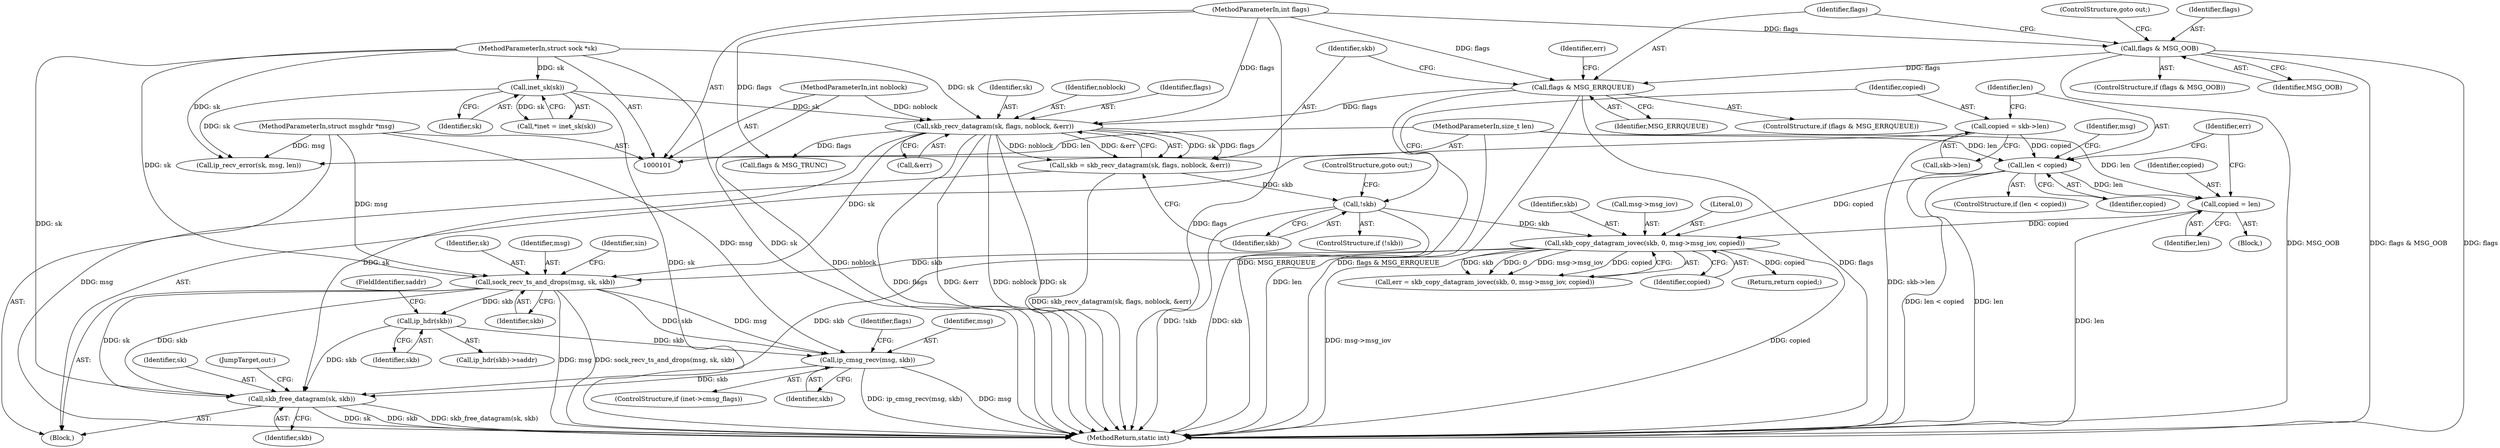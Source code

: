 digraph "0_linux_bceaa90240b6019ed73b49965eac7d167610be69_1@API" {
"1000252" [label="(Call,skb_free_datagram(sk, skb))"];
"1000192" [label="(Call,sock_recv_ts_and_drops(msg, sk, skb))"];
"1000104" [label="(MethodParameterIn,struct msghdr *msg)"];
"1000152" [label="(Call,skb_recv_datagram(sk, flags, noblock, &err))"];
"1000113" [label="(Call,inet_sk(sk))"];
"1000103" [label="(MethodParameterIn,struct sock *sk)"];
"1000139" [label="(Call,flags & MSG_ERRQUEUE)"];
"1000134" [label="(Call,flags & MSG_OOB)"];
"1000107" [label="(MethodParameterIn,int flags)"];
"1000106" [label="(MethodParameterIn,int noblock)"];
"1000182" [label="(Call,skb_copy_datagram_iovec(skb, 0, msg->msg_iov, copied))"];
"1000159" [label="(Call,!skb)"];
"1000150" [label="(Call,skb = skb_recv_datagram(sk, flags, noblock, &err))"];
"1000177" [label="(Call,copied = len)"];
"1000168" [label="(Call,len < copied)"];
"1000105" [label="(MethodParameterIn,size_t len)"];
"1000162" [label="(Call,copied = skb->len)"];
"1000211" [label="(Call,ip_hdr(skb))"];
"1000239" [label="(Call,ip_cmsg_recv(msg, skb))"];
"1000106" [label="(MethodParameterIn,int noblock)"];
"1000197" [label="(Identifier,sin)"];
"1000140" [label="(Identifier,flags)"];
"1000177" [label="(Call,copied = len)"];
"1000260" [label="(Return,return copied;)"];
"1000243" [label="(Call,flags & MSG_TRUNC)"];
"1000241" [label="(Identifier,skb)"];
"1000254" [label="(Identifier,skb)"];
"1000164" [label="(Call,skb->len)"];
"1000139" [label="(Call,flags & MSG_ERRQUEUE)"];
"1000183" [label="(Identifier,skb)"];
"1000195" [label="(Identifier,skb)"];
"1000113" [label="(Call,inet_sk(sk))"];
"1000169" [label="(Identifier,len)"];
"1000174" [label="(Identifier,msg)"];
"1000235" [label="(ControlStructure,if (inet->cmsg_flags))"];
"1000114" [label="(Identifier,sk)"];
"1000179" [label="(Identifier,len)"];
"1000145" [label="(Call,ip_recv_error(sk, msg, len))"];
"1000170" [label="(Identifier,copied)"];
"1000194" [label="(Identifier,sk)"];
"1000180" [label="(Call,err = skb_copy_datagram_iovec(skb, 0, msg->msg_iov, copied))"];
"1000152" [label="(Call,skb_recv_datagram(sk, flags, noblock, &err))"];
"1000144" [label="(Identifier,err)"];
"1000111" [label="(Call,*inet = inet_sk(sk))"];
"1000192" [label="(Call,sock_recv_ts_and_drops(msg, sk, skb))"];
"1000160" [label="(Identifier,skb)"];
"1000163" [label="(Identifier,copied)"];
"1000213" [label="(FieldIdentifier,saddr)"];
"1000107" [label="(MethodParameterIn,int flags)"];
"1000252" [label="(Call,skb_free_datagram(sk, skb))"];
"1000158" [label="(ControlStructure,if (!skb))"];
"1000262" [label="(MethodReturn,static int)"];
"1000133" [label="(ControlStructure,if (flags & MSG_OOB))"];
"1000154" [label="(Identifier,flags)"];
"1000103" [label="(MethodParameterIn,struct sock *sk)"];
"1000151" [label="(Identifier,skb)"];
"1000109" [label="(Block,)"];
"1000193" [label="(Identifier,msg)"];
"1000181" [label="(Identifier,err)"];
"1000210" [label="(Call,ip_hdr(skb)->saddr)"];
"1000244" [label="(Identifier,flags)"];
"1000150" [label="(Call,skb = skb_recv_datagram(sk, flags, noblock, &err))"];
"1000136" [label="(Identifier,MSG_OOB)"];
"1000253" [label="(Identifier,sk)"];
"1000171" [label="(Block,)"];
"1000178" [label="(Identifier,copied)"];
"1000138" [label="(ControlStructure,if (flags & MSG_ERRQUEUE))"];
"1000137" [label="(ControlStructure,goto out;)"];
"1000167" [label="(ControlStructure,if (len < copied))"];
"1000162" [label="(Call,copied = skb->len)"];
"1000153" [label="(Identifier,sk)"];
"1000212" [label="(Identifier,skb)"];
"1000240" [label="(Identifier,msg)"];
"1000185" [label="(Call,msg->msg_iov)"];
"1000188" [label="(Identifier,copied)"];
"1000155" [label="(Identifier,noblock)"];
"1000105" [label="(MethodParameterIn,size_t len)"];
"1000104" [label="(MethodParameterIn,struct msghdr *msg)"];
"1000135" [label="(Identifier,flags)"];
"1000134" [label="(Call,flags & MSG_OOB)"];
"1000161" [label="(ControlStructure,goto out;)"];
"1000156" [label="(Call,&err)"];
"1000184" [label="(Literal,0)"];
"1000255" [label="(JumpTarget,out:)"];
"1000141" [label="(Identifier,MSG_ERRQUEUE)"];
"1000159" [label="(Call,!skb)"];
"1000182" [label="(Call,skb_copy_datagram_iovec(skb, 0, msg->msg_iov, copied))"];
"1000168" [label="(Call,len < copied)"];
"1000211" [label="(Call,ip_hdr(skb))"];
"1000239" [label="(Call,ip_cmsg_recv(msg, skb))"];
"1000252" -> "1000109"  [label="AST: "];
"1000252" -> "1000254"  [label="CFG: "];
"1000253" -> "1000252"  [label="AST: "];
"1000254" -> "1000252"  [label="AST: "];
"1000255" -> "1000252"  [label="CFG: "];
"1000252" -> "1000262"  [label="DDG: sk"];
"1000252" -> "1000262"  [label="DDG: skb"];
"1000252" -> "1000262"  [label="DDG: skb_free_datagram(sk, skb)"];
"1000192" -> "1000252"  [label="DDG: sk"];
"1000192" -> "1000252"  [label="DDG: skb"];
"1000152" -> "1000252"  [label="DDG: sk"];
"1000103" -> "1000252"  [label="DDG: sk"];
"1000211" -> "1000252"  [label="DDG: skb"];
"1000239" -> "1000252"  [label="DDG: skb"];
"1000182" -> "1000252"  [label="DDG: skb"];
"1000192" -> "1000109"  [label="AST: "];
"1000192" -> "1000195"  [label="CFG: "];
"1000193" -> "1000192"  [label="AST: "];
"1000194" -> "1000192"  [label="AST: "];
"1000195" -> "1000192"  [label="AST: "];
"1000197" -> "1000192"  [label="CFG: "];
"1000192" -> "1000262"  [label="DDG: msg"];
"1000192" -> "1000262"  [label="DDG: sock_recv_ts_and_drops(msg, sk, skb)"];
"1000104" -> "1000192"  [label="DDG: msg"];
"1000152" -> "1000192"  [label="DDG: sk"];
"1000103" -> "1000192"  [label="DDG: sk"];
"1000182" -> "1000192"  [label="DDG: skb"];
"1000192" -> "1000211"  [label="DDG: skb"];
"1000192" -> "1000239"  [label="DDG: msg"];
"1000192" -> "1000239"  [label="DDG: skb"];
"1000104" -> "1000101"  [label="AST: "];
"1000104" -> "1000262"  [label="DDG: msg"];
"1000104" -> "1000145"  [label="DDG: msg"];
"1000104" -> "1000239"  [label="DDG: msg"];
"1000152" -> "1000150"  [label="AST: "];
"1000152" -> "1000156"  [label="CFG: "];
"1000153" -> "1000152"  [label="AST: "];
"1000154" -> "1000152"  [label="AST: "];
"1000155" -> "1000152"  [label="AST: "];
"1000156" -> "1000152"  [label="AST: "];
"1000150" -> "1000152"  [label="CFG: "];
"1000152" -> "1000262"  [label="DDG: flags"];
"1000152" -> "1000262"  [label="DDG: &err"];
"1000152" -> "1000262"  [label="DDG: noblock"];
"1000152" -> "1000262"  [label="DDG: sk"];
"1000152" -> "1000150"  [label="DDG: sk"];
"1000152" -> "1000150"  [label="DDG: flags"];
"1000152" -> "1000150"  [label="DDG: noblock"];
"1000152" -> "1000150"  [label="DDG: &err"];
"1000113" -> "1000152"  [label="DDG: sk"];
"1000103" -> "1000152"  [label="DDG: sk"];
"1000139" -> "1000152"  [label="DDG: flags"];
"1000107" -> "1000152"  [label="DDG: flags"];
"1000106" -> "1000152"  [label="DDG: noblock"];
"1000152" -> "1000243"  [label="DDG: flags"];
"1000113" -> "1000111"  [label="AST: "];
"1000113" -> "1000114"  [label="CFG: "];
"1000114" -> "1000113"  [label="AST: "];
"1000111" -> "1000113"  [label="CFG: "];
"1000113" -> "1000262"  [label="DDG: sk"];
"1000113" -> "1000111"  [label="DDG: sk"];
"1000103" -> "1000113"  [label="DDG: sk"];
"1000113" -> "1000145"  [label="DDG: sk"];
"1000103" -> "1000101"  [label="AST: "];
"1000103" -> "1000262"  [label="DDG: sk"];
"1000103" -> "1000145"  [label="DDG: sk"];
"1000139" -> "1000138"  [label="AST: "];
"1000139" -> "1000141"  [label="CFG: "];
"1000140" -> "1000139"  [label="AST: "];
"1000141" -> "1000139"  [label="AST: "];
"1000144" -> "1000139"  [label="CFG: "];
"1000151" -> "1000139"  [label="CFG: "];
"1000139" -> "1000262"  [label="DDG: MSG_ERRQUEUE"];
"1000139" -> "1000262"  [label="DDG: flags & MSG_ERRQUEUE"];
"1000139" -> "1000262"  [label="DDG: flags"];
"1000134" -> "1000139"  [label="DDG: flags"];
"1000107" -> "1000139"  [label="DDG: flags"];
"1000134" -> "1000133"  [label="AST: "];
"1000134" -> "1000136"  [label="CFG: "];
"1000135" -> "1000134"  [label="AST: "];
"1000136" -> "1000134"  [label="AST: "];
"1000137" -> "1000134"  [label="CFG: "];
"1000140" -> "1000134"  [label="CFG: "];
"1000134" -> "1000262"  [label="DDG: flags & MSG_OOB"];
"1000134" -> "1000262"  [label="DDG: flags"];
"1000134" -> "1000262"  [label="DDG: MSG_OOB"];
"1000107" -> "1000134"  [label="DDG: flags"];
"1000107" -> "1000101"  [label="AST: "];
"1000107" -> "1000262"  [label="DDG: flags"];
"1000107" -> "1000243"  [label="DDG: flags"];
"1000106" -> "1000101"  [label="AST: "];
"1000106" -> "1000262"  [label="DDG: noblock"];
"1000182" -> "1000180"  [label="AST: "];
"1000182" -> "1000188"  [label="CFG: "];
"1000183" -> "1000182"  [label="AST: "];
"1000184" -> "1000182"  [label="AST: "];
"1000185" -> "1000182"  [label="AST: "];
"1000188" -> "1000182"  [label="AST: "];
"1000180" -> "1000182"  [label="CFG: "];
"1000182" -> "1000262"  [label="DDG: msg->msg_iov"];
"1000182" -> "1000262"  [label="DDG: copied"];
"1000182" -> "1000180"  [label="DDG: skb"];
"1000182" -> "1000180"  [label="DDG: 0"];
"1000182" -> "1000180"  [label="DDG: msg->msg_iov"];
"1000182" -> "1000180"  [label="DDG: copied"];
"1000159" -> "1000182"  [label="DDG: skb"];
"1000177" -> "1000182"  [label="DDG: copied"];
"1000168" -> "1000182"  [label="DDG: copied"];
"1000182" -> "1000260"  [label="DDG: copied"];
"1000159" -> "1000158"  [label="AST: "];
"1000159" -> "1000160"  [label="CFG: "];
"1000160" -> "1000159"  [label="AST: "];
"1000161" -> "1000159"  [label="CFG: "];
"1000163" -> "1000159"  [label="CFG: "];
"1000159" -> "1000262"  [label="DDG: !skb"];
"1000159" -> "1000262"  [label="DDG: skb"];
"1000150" -> "1000159"  [label="DDG: skb"];
"1000150" -> "1000109"  [label="AST: "];
"1000151" -> "1000150"  [label="AST: "];
"1000160" -> "1000150"  [label="CFG: "];
"1000150" -> "1000262"  [label="DDG: skb_recv_datagram(sk, flags, noblock, &err)"];
"1000177" -> "1000171"  [label="AST: "];
"1000177" -> "1000179"  [label="CFG: "];
"1000178" -> "1000177"  [label="AST: "];
"1000179" -> "1000177"  [label="AST: "];
"1000181" -> "1000177"  [label="CFG: "];
"1000177" -> "1000262"  [label="DDG: len"];
"1000168" -> "1000177"  [label="DDG: len"];
"1000105" -> "1000177"  [label="DDG: len"];
"1000168" -> "1000167"  [label="AST: "];
"1000168" -> "1000170"  [label="CFG: "];
"1000169" -> "1000168"  [label="AST: "];
"1000170" -> "1000168"  [label="AST: "];
"1000174" -> "1000168"  [label="CFG: "];
"1000181" -> "1000168"  [label="CFG: "];
"1000168" -> "1000262"  [label="DDG: len < copied"];
"1000168" -> "1000262"  [label="DDG: len"];
"1000105" -> "1000168"  [label="DDG: len"];
"1000162" -> "1000168"  [label="DDG: copied"];
"1000105" -> "1000101"  [label="AST: "];
"1000105" -> "1000262"  [label="DDG: len"];
"1000105" -> "1000145"  [label="DDG: len"];
"1000162" -> "1000109"  [label="AST: "];
"1000162" -> "1000164"  [label="CFG: "];
"1000163" -> "1000162"  [label="AST: "];
"1000164" -> "1000162"  [label="AST: "];
"1000169" -> "1000162"  [label="CFG: "];
"1000162" -> "1000262"  [label="DDG: skb->len"];
"1000211" -> "1000210"  [label="AST: "];
"1000211" -> "1000212"  [label="CFG: "];
"1000212" -> "1000211"  [label="AST: "];
"1000213" -> "1000211"  [label="CFG: "];
"1000211" -> "1000239"  [label="DDG: skb"];
"1000239" -> "1000235"  [label="AST: "];
"1000239" -> "1000241"  [label="CFG: "];
"1000240" -> "1000239"  [label="AST: "];
"1000241" -> "1000239"  [label="AST: "];
"1000244" -> "1000239"  [label="CFG: "];
"1000239" -> "1000262"  [label="DDG: ip_cmsg_recv(msg, skb)"];
"1000239" -> "1000262"  [label="DDG: msg"];
}
